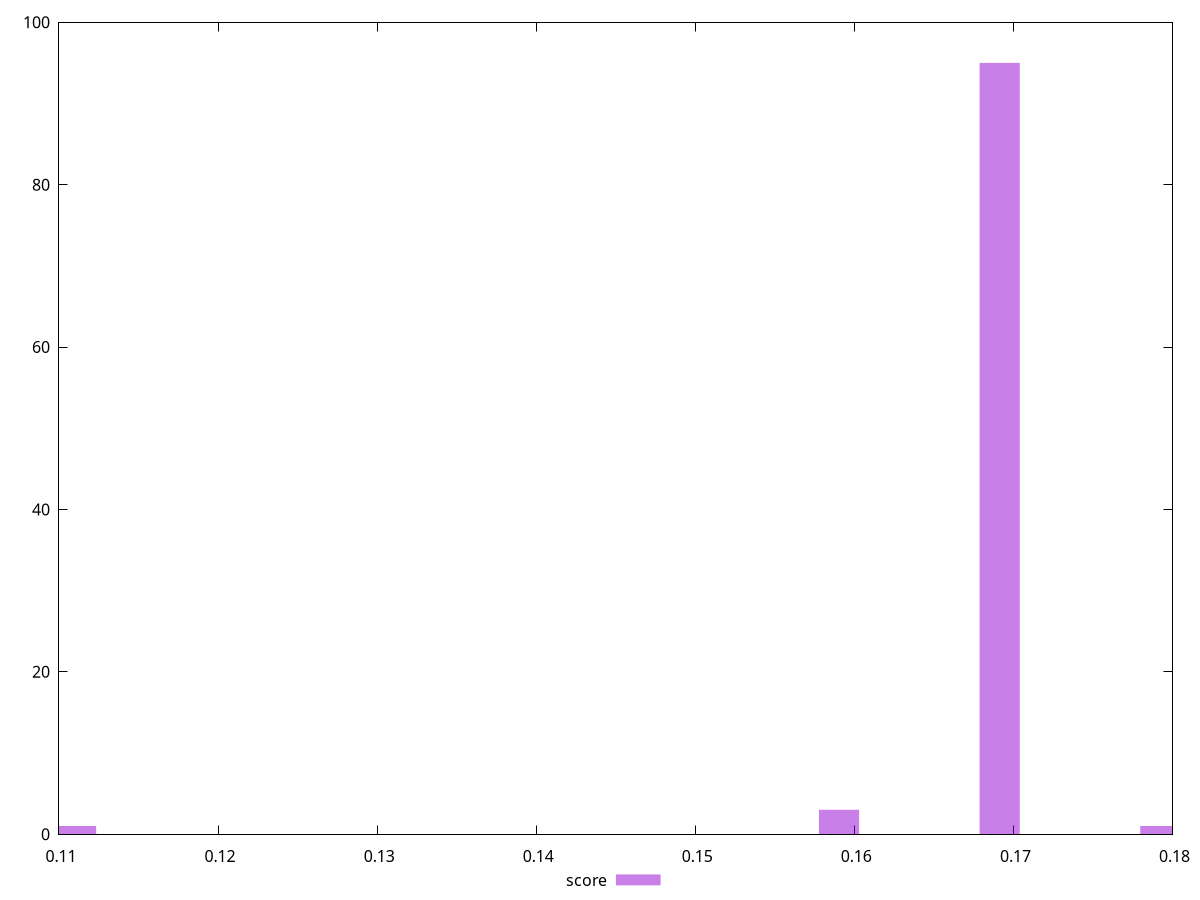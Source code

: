 reset

$score <<EOF
0.11107406304084448 1
0.16913550508492228 95
0.15903786299030004 3
0.1792331471795445 1
EOF

set key outside below
set boxwidth 0.0025244105236555564
set xrange [0.11:0.18]
set yrange [0:100]
set trange [0:100]
set style fill transparent solid 0.5 noborder
set terminal svg size 640, 490 enhanced background rgb 'white'
set output "reports/report_00032_2021-02-25T10-28-15.087Z/interactive/samples/music/score/histogram.svg"

plot $score title "score" with boxes

reset
